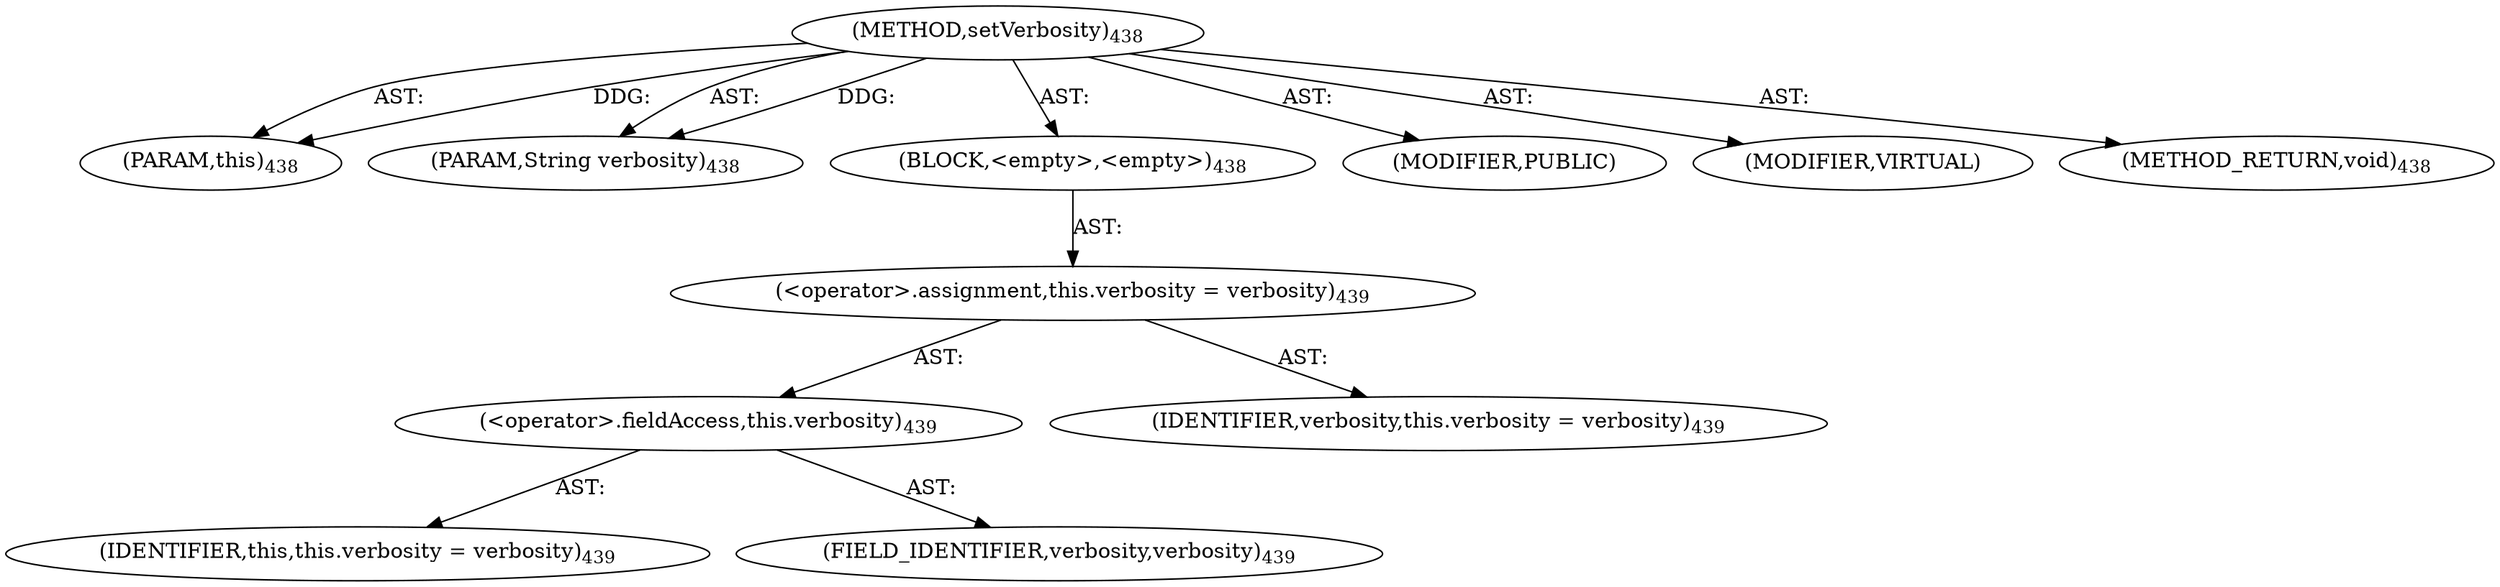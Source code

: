 digraph "setVerbosity" {  
"111669149706" [label = <(METHOD,setVerbosity)<SUB>438</SUB>> ]
"115964117002" [label = <(PARAM,this)<SUB>438</SUB>> ]
"115964117028" [label = <(PARAM,String verbosity)<SUB>438</SUB>> ]
"25769803788" [label = <(BLOCK,&lt;empty&gt;,&lt;empty&gt;)<SUB>438</SUB>> ]
"30064771105" [label = <(&lt;operator&gt;.assignment,this.verbosity = verbosity)<SUB>439</SUB>> ]
"30064771106" [label = <(&lt;operator&gt;.fieldAccess,this.verbosity)<SUB>439</SUB>> ]
"68719476750" [label = <(IDENTIFIER,this,this.verbosity = verbosity)<SUB>439</SUB>> ]
"55834574863" [label = <(FIELD_IDENTIFIER,verbosity,verbosity)<SUB>439</SUB>> ]
"68719476824" [label = <(IDENTIFIER,verbosity,this.verbosity = verbosity)<SUB>439</SUB>> ]
"133143986221" [label = <(MODIFIER,PUBLIC)> ]
"133143986222" [label = <(MODIFIER,VIRTUAL)> ]
"128849018890" [label = <(METHOD_RETURN,void)<SUB>438</SUB>> ]
  "111669149706" -> "115964117002"  [ label = "AST: "] 
  "111669149706" -> "115964117028"  [ label = "AST: "] 
  "111669149706" -> "25769803788"  [ label = "AST: "] 
  "111669149706" -> "133143986221"  [ label = "AST: "] 
  "111669149706" -> "133143986222"  [ label = "AST: "] 
  "111669149706" -> "128849018890"  [ label = "AST: "] 
  "25769803788" -> "30064771105"  [ label = "AST: "] 
  "30064771105" -> "30064771106"  [ label = "AST: "] 
  "30064771105" -> "68719476824"  [ label = "AST: "] 
  "30064771106" -> "68719476750"  [ label = "AST: "] 
  "30064771106" -> "55834574863"  [ label = "AST: "] 
  "111669149706" -> "115964117002"  [ label = "DDG: "] 
  "111669149706" -> "115964117028"  [ label = "DDG: "] 
}
